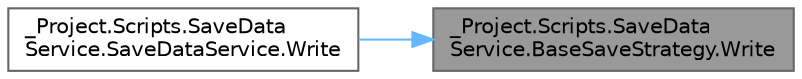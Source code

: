 digraph "_Project.Scripts.SaveDataService.BaseSaveStrategy.Write"
{
 // LATEX_PDF_SIZE
  bgcolor="transparent";
  edge [fontname=Helvetica,fontsize=10,labelfontname=Helvetica,labelfontsize=10];
  node [fontname=Helvetica,fontsize=10,shape=box,height=0.2,width=0.4];
  rankdir="RL";
  Node1 [id="Node000001",label="_Project.Scripts.SaveData\lService.BaseSaveStrategy.Write",height=0.2,width=0.4,color="gray40", fillcolor="grey60", style="filled", fontcolor="black",tooltip="Метод записи коллекции сохраненных значений"];
  Node1 -> Node2 [id="edge1_Node000001_Node000002",dir="back",color="steelblue1",style="solid",tooltip=" "];
  Node2 [id="Node000002",label="_Project.Scripts.SaveData\lService.SaveDataService.Write",height=0.2,width=0.4,color="grey40", fillcolor="white", style="filled",URL="$class___project_1_1_scripts_1_1_save_data_service_1_1_save_data_service.html#a8c5280e45865ee8c20a1976ca6fd4767",tooltip="Метод записи данных в файлы/классы"];
}
